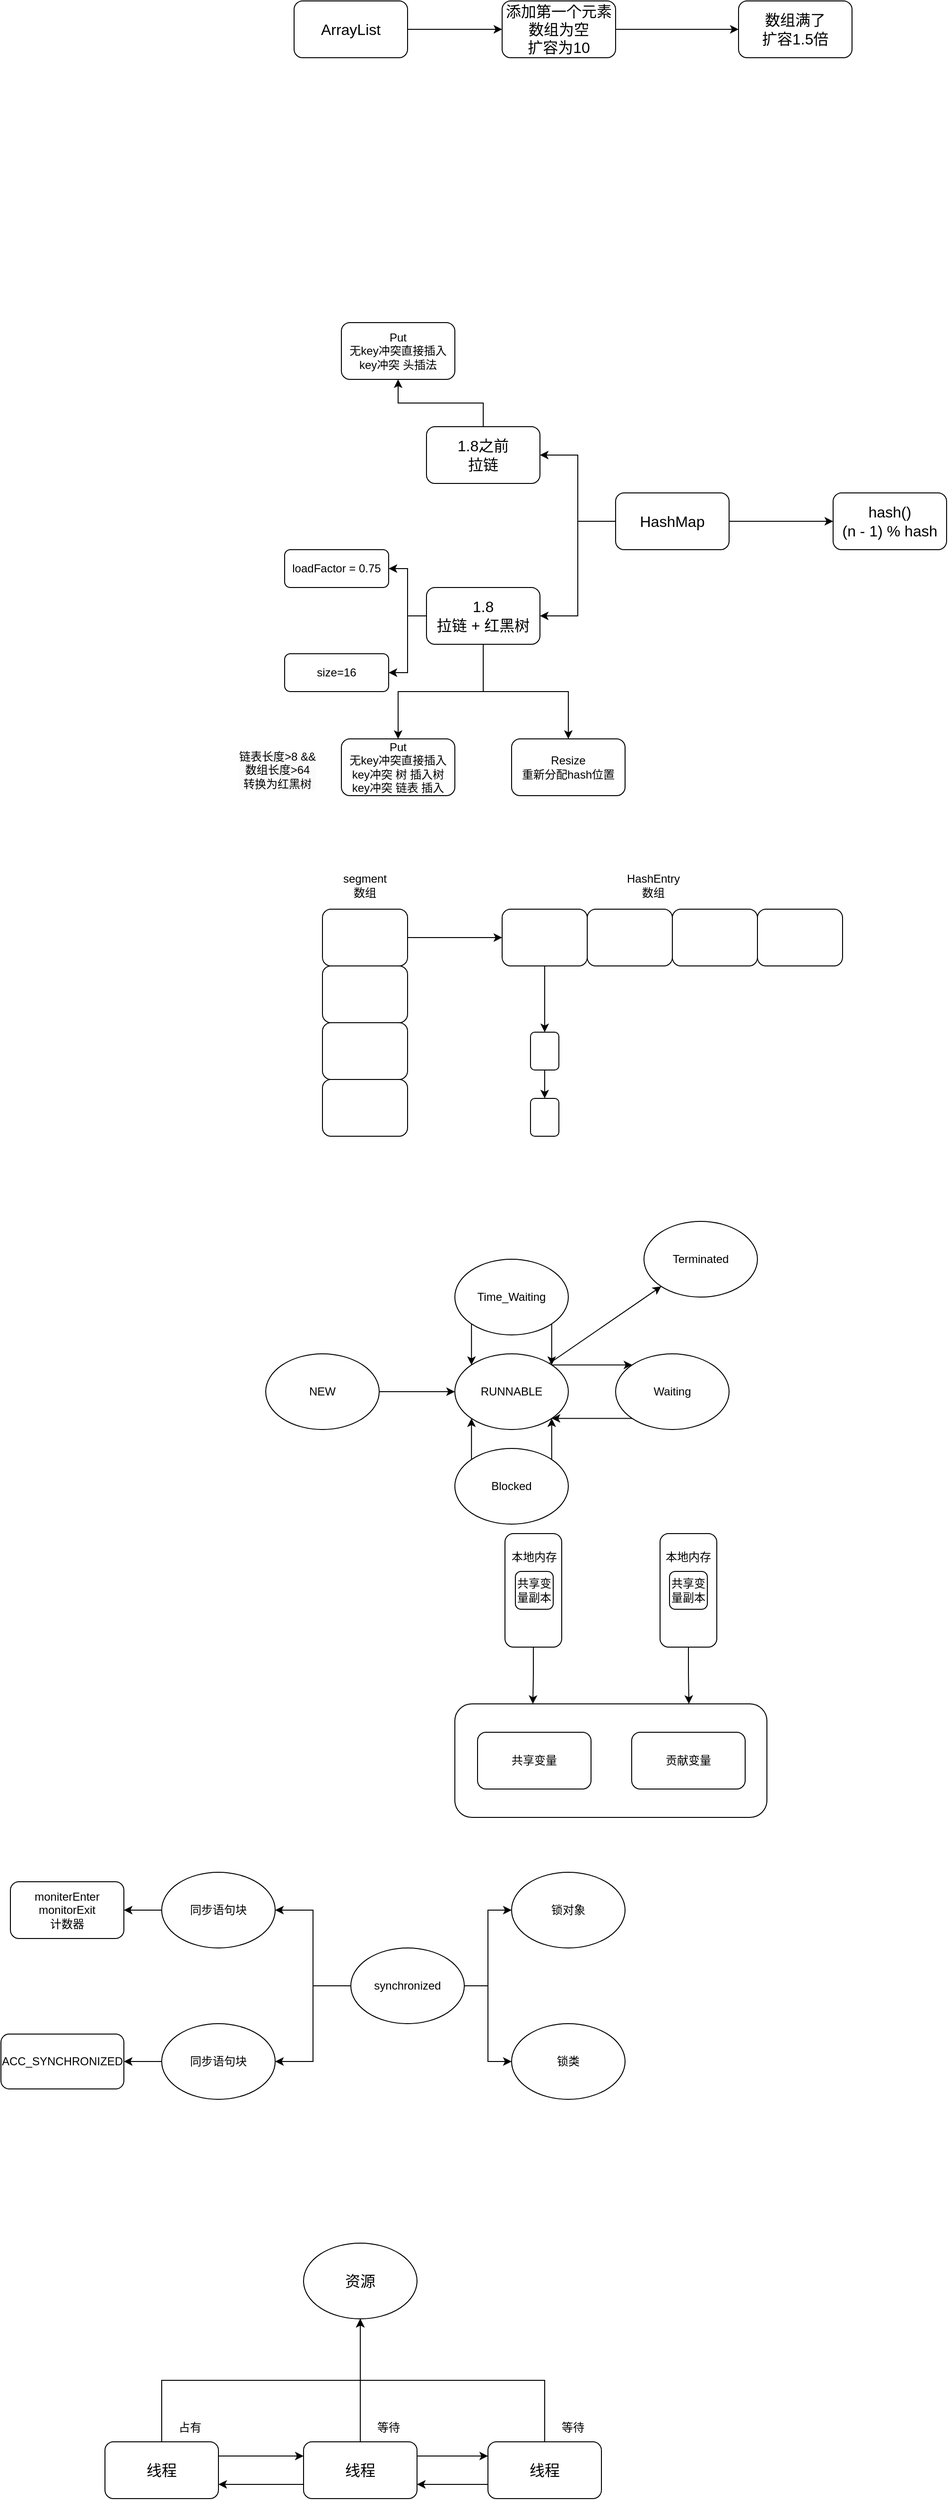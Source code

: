 <mxfile version="24.0.4" type="github">
  <diagram name="第 1 页" id="5ei_g1tk0s-xRTgqxU74">
    <mxGraphModel dx="1853" dy="566" grid="1" gridSize="10" guides="1" tooltips="1" connect="1" arrows="1" fold="1" page="1" pageScale="1" pageWidth="827" pageHeight="1169" math="0" shadow="0">
      <root>
        <mxCell id="0" />
        <mxCell id="1" parent="0" />
        <mxCell id="Qoz6VtvJYiMbTrqpaC2w-3" style="edgeStyle=orthogonalEdgeStyle;rounded=0;orthogonalLoop=1;jettySize=auto;html=1;exitX=1;exitY=0.5;exitDx=0;exitDy=0;entryX=0;entryY=0.5;entryDx=0;entryDy=0;" parent="1" source="Qoz6VtvJYiMbTrqpaC2w-1" target="Qoz6VtvJYiMbTrqpaC2w-2" edge="1">
          <mxGeometry relative="1" as="geometry" />
        </mxCell>
        <mxCell id="Qoz6VtvJYiMbTrqpaC2w-1" value="ArrayList" style="rounded=1;whiteSpace=wrap;html=1;fontSize=16;" parent="1" vertex="1">
          <mxGeometry x="100" y="120" width="120" height="60" as="geometry" />
        </mxCell>
        <mxCell id="Qoz6VtvJYiMbTrqpaC2w-5" style="edgeStyle=orthogonalEdgeStyle;rounded=0;orthogonalLoop=1;jettySize=auto;html=1;exitX=1;exitY=0.5;exitDx=0;exitDy=0;" parent="1" source="Qoz6VtvJYiMbTrqpaC2w-2" edge="1">
          <mxGeometry relative="1" as="geometry">
            <mxPoint x="570" y="150" as="targetPoint" />
          </mxGeometry>
        </mxCell>
        <mxCell id="Qoz6VtvJYiMbTrqpaC2w-2" value="添加第一个元素&lt;div style=&quot;font-size: 16px;&quot;&gt;数组为空&lt;/div&gt;&lt;div style=&quot;font-size: 16px;&quot;&gt;扩容为10&lt;/div&gt;" style="rounded=1;whiteSpace=wrap;html=1;fontSize=16;" parent="1" vertex="1">
          <mxGeometry x="320" y="120" width="120" height="60" as="geometry" />
        </mxCell>
        <mxCell id="Qoz6VtvJYiMbTrqpaC2w-6" value="数组满了&lt;div style=&quot;font-size: 16px;&quot;&gt;扩容1.5倍&lt;/div&gt;" style="rounded=1;whiteSpace=wrap;html=1;fontSize=16;" parent="1" vertex="1">
          <mxGeometry x="570" y="120" width="120" height="60" as="geometry" />
        </mxCell>
        <mxCell id="esi6x0RJp982XUn0TsWh-3" style="edgeStyle=orthogonalEdgeStyle;rounded=0;orthogonalLoop=1;jettySize=auto;html=1;exitX=1;exitY=0.5;exitDx=0;exitDy=0;" edge="1" parent="1" source="esi6x0RJp982XUn0TsWh-1" target="esi6x0RJp982XUn0TsWh-2">
          <mxGeometry relative="1" as="geometry" />
        </mxCell>
        <mxCell id="esi6x0RJp982XUn0TsWh-7" style="edgeStyle=orthogonalEdgeStyle;rounded=0;orthogonalLoop=1;jettySize=auto;html=1;exitX=0;exitY=0.5;exitDx=0;exitDy=0;entryX=1;entryY=0.5;entryDx=0;entryDy=0;" edge="1" parent="1" source="esi6x0RJp982XUn0TsWh-1" target="esi6x0RJp982XUn0TsWh-5">
          <mxGeometry relative="1" as="geometry" />
        </mxCell>
        <mxCell id="esi6x0RJp982XUn0TsWh-8" style="edgeStyle=orthogonalEdgeStyle;rounded=0;orthogonalLoop=1;jettySize=auto;html=1;exitX=0;exitY=0.5;exitDx=0;exitDy=0;entryX=1;entryY=0.5;entryDx=0;entryDy=0;" edge="1" parent="1" source="esi6x0RJp982XUn0TsWh-1" target="esi6x0RJp982XUn0TsWh-6">
          <mxGeometry relative="1" as="geometry" />
        </mxCell>
        <mxCell id="esi6x0RJp982XUn0TsWh-1" value="HashMap" style="rounded=1;whiteSpace=wrap;html=1;fontSize=16;" vertex="1" parent="1">
          <mxGeometry x="440" y="640" width="120" height="60" as="geometry" />
        </mxCell>
        <mxCell id="esi6x0RJp982XUn0TsWh-2" value="hash()&lt;div&gt;(n - 1) % hash&lt;/div&gt;" style="rounded=1;whiteSpace=wrap;html=1;fontSize=16;" vertex="1" parent="1">
          <mxGeometry x="670" y="640" width="120" height="60" as="geometry" />
        </mxCell>
        <mxCell id="esi6x0RJp982XUn0TsWh-18" style="edgeStyle=orthogonalEdgeStyle;rounded=0;orthogonalLoop=1;jettySize=auto;html=1;exitX=0.5;exitY=0;exitDx=0;exitDy=0;entryX=0.5;entryY=1;entryDx=0;entryDy=0;" edge="1" parent="1" source="esi6x0RJp982XUn0TsWh-5" target="esi6x0RJp982XUn0TsWh-17">
          <mxGeometry relative="1" as="geometry" />
        </mxCell>
        <mxCell id="esi6x0RJp982XUn0TsWh-5" value="&lt;div style=&quot;font-size: 16px;&quot;&gt;1.8之前&lt;/div&gt;拉链" style="rounded=1;whiteSpace=wrap;html=1;fontSize=16;" vertex="1" parent="1">
          <mxGeometry x="240" y="570" width="120" height="60" as="geometry" />
        </mxCell>
        <mxCell id="esi6x0RJp982XUn0TsWh-12" style="edgeStyle=orthogonalEdgeStyle;rounded=0;orthogonalLoop=1;jettySize=auto;html=1;exitX=0;exitY=0.5;exitDx=0;exitDy=0;entryX=1;entryY=0.5;entryDx=0;entryDy=0;" edge="1" parent="1" source="esi6x0RJp982XUn0TsWh-6" target="esi6x0RJp982XUn0TsWh-10">
          <mxGeometry relative="1" as="geometry" />
        </mxCell>
        <mxCell id="esi6x0RJp982XUn0TsWh-13" style="edgeStyle=orthogonalEdgeStyle;rounded=0;orthogonalLoop=1;jettySize=auto;html=1;exitX=0;exitY=0.5;exitDx=0;exitDy=0;entryX=1;entryY=0.5;entryDx=0;entryDy=0;" edge="1" parent="1" source="esi6x0RJp982XUn0TsWh-6" target="esi6x0RJp982XUn0TsWh-11">
          <mxGeometry relative="1" as="geometry" />
        </mxCell>
        <mxCell id="esi6x0RJp982XUn0TsWh-16" style="edgeStyle=orthogonalEdgeStyle;rounded=0;orthogonalLoop=1;jettySize=auto;html=1;exitX=0.5;exitY=1;exitDx=0;exitDy=0;entryX=0.5;entryY=0;entryDx=0;entryDy=0;" edge="1" parent="1" source="esi6x0RJp982XUn0TsWh-6" target="esi6x0RJp982XUn0TsWh-15">
          <mxGeometry relative="1" as="geometry" />
        </mxCell>
        <mxCell id="esi6x0RJp982XUn0TsWh-20" style="edgeStyle=orthogonalEdgeStyle;rounded=0;orthogonalLoop=1;jettySize=auto;html=1;exitX=0.5;exitY=1;exitDx=0;exitDy=0;" edge="1" parent="1" source="esi6x0RJp982XUn0TsWh-6" target="esi6x0RJp982XUn0TsWh-19">
          <mxGeometry relative="1" as="geometry" />
        </mxCell>
        <mxCell id="esi6x0RJp982XUn0TsWh-6" value="&lt;div style=&quot;font-size: 16px;&quot;&gt;1.8&lt;/div&gt;拉链 + 红黑树" style="rounded=1;whiteSpace=wrap;html=1;fontSize=16;" vertex="1" parent="1">
          <mxGeometry x="240" y="740" width="120" height="60" as="geometry" />
        </mxCell>
        <mxCell id="esi6x0RJp982XUn0TsWh-10" value="loadFactor = 0.75" style="rounded=1;whiteSpace=wrap;html=1;" vertex="1" parent="1">
          <mxGeometry x="90" y="700" width="110" height="40" as="geometry" />
        </mxCell>
        <mxCell id="esi6x0RJp982XUn0TsWh-11" value="size=16" style="rounded=1;whiteSpace=wrap;html=1;" vertex="1" parent="1">
          <mxGeometry x="90" y="810" width="110" height="40" as="geometry" />
        </mxCell>
        <mxCell id="esi6x0RJp982XUn0TsWh-15" value="Put&lt;div style=&quot;font-size: 12px;&quot;&gt;&lt;/div&gt;&lt;div style=&quot;font-size: 12px;&quot;&gt;无key冲突直接插入&lt;/div&gt;&lt;div style=&quot;font-size: 12px;&quot;&gt;key冲突 树 插入树&lt;/div&gt;&lt;div style=&quot;font-size: 12px;&quot;&gt;key冲突 链表 插入&lt;/div&gt;" style="rounded=1;whiteSpace=wrap;html=1;fontSize=12;" vertex="1" parent="1">
          <mxGeometry x="150" y="900" width="120" height="60" as="geometry" />
        </mxCell>
        <mxCell id="esi6x0RJp982XUn0TsWh-17" value="Put&lt;div style=&quot;font-size: 12px;&quot;&gt;&lt;/div&gt;&lt;div style=&quot;font-size: 12px;&quot;&gt;无key冲突直接插入&lt;/div&gt;&lt;div style=&quot;font-size: 12px;&quot;&gt;key冲突 头插法&lt;/div&gt;" style="rounded=1;whiteSpace=wrap;html=1;fontSize=12;" vertex="1" parent="1">
          <mxGeometry x="150" y="460" width="120" height="60" as="geometry" />
        </mxCell>
        <mxCell id="esi6x0RJp982XUn0TsWh-19" value="&lt;div style=&quot;font-size: 12px;&quot;&gt;&lt;/div&gt;&lt;div style=&quot;font-size: 12px;&quot;&gt;Resize&lt;/div&gt;&lt;div style=&quot;font-size: 12px;&quot;&gt;重新分配hash位置&lt;/div&gt;" style="rounded=1;whiteSpace=wrap;html=1;fontSize=12;" vertex="1" parent="1">
          <mxGeometry x="330" y="900" width="120" height="60" as="geometry" />
        </mxCell>
        <mxCell id="esi6x0RJp982XUn0TsWh-21" value="&lt;div style=&quot;color: rgb(0, 0, 0); font-family: Helvetica; font-size: 12px; font-style: normal; font-variant-ligatures: normal; font-variant-caps: normal; font-weight: 400; letter-spacing: normal; orphans: 2; text-align: center; text-indent: 0px; text-transform: none; widows: 2; word-spacing: 0px; -webkit-text-stroke-width: 0px; white-space: normal; background-color: rgb(251, 251, 251); text-decoration-thickness: initial; text-decoration-style: initial; text-decoration-color: initial;&quot;&gt;链表长度&amp;gt;8 &amp;amp;&amp;amp;&lt;/div&gt;&lt;div style=&quot;color: rgb(0, 0, 0); font-family: Helvetica; font-size: 12px; font-style: normal; font-variant-ligatures: normal; font-variant-caps: normal; font-weight: 400; letter-spacing: normal; orphans: 2; text-align: center; text-indent: 0px; text-transform: none; widows: 2; word-spacing: 0px; -webkit-text-stroke-width: 0px; white-space: normal; background-color: rgb(251, 251, 251); text-decoration-thickness: initial; text-decoration-style: initial; text-decoration-color: initial;&quot;&gt;数组长度&amp;gt;64&lt;/div&gt;&lt;div style=&quot;color: rgb(0, 0, 0); font-family: Helvetica; font-size: 12px; font-style: normal; font-variant-ligatures: normal; font-variant-caps: normal; font-weight: 400; letter-spacing: normal; orphans: 2; text-align: center; text-indent: 0px; text-transform: none; widows: 2; word-spacing: 0px; -webkit-text-stroke-width: 0px; white-space: normal; background-color: rgb(251, 251, 251); text-decoration-thickness: initial; text-decoration-style: initial; text-decoration-color: initial;&quot;&gt;转换为红黑树&lt;/div&gt;" style="text;whiteSpace=wrap;html=1;" vertex="1" parent="1">
          <mxGeometry x="40" y="905" width="90" height="50" as="geometry" />
        </mxCell>
        <mxCell id="esi6x0RJp982XUn0TsWh-32" style="edgeStyle=orthogonalEdgeStyle;rounded=0;orthogonalLoop=1;jettySize=auto;html=1;exitX=1;exitY=0.5;exitDx=0;exitDy=0;" edge="1" parent="1" source="esi6x0RJp982XUn0TsWh-22" target="esi6x0RJp982XUn0TsWh-27">
          <mxGeometry relative="1" as="geometry" />
        </mxCell>
        <mxCell id="esi6x0RJp982XUn0TsWh-22" value="" style="rounded=1;whiteSpace=wrap;html=1;" vertex="1" parent="1">
          <mxGeometry x="130" y="1080" width="90" height="60" as="geometry" />
        </mxCell>
        <mxCell id="esi6x0RJp982XUn0TsWh-23" value="" style="rounded=1;whiteSpace=wrap;html=1;" vertex="1" parent="1">
          <mxGeometry x="130" y="1140" width="90" height="60" as="geometry" />
        </mxCell>
        <mxCell id="esi6x0RJp982XUn0TsWh-24" value="" style="rounded=1;whiteSpace=wrap;html=1;" vertex="1" parent="1">
          <mxGeometry x="130" y="1200" width="90" height="60" as="geometry" />
        </mxCell>
        <mxCell id="esi6x0RJp982XUn0TsWh-25" value="" style="rounded=1;whiteSpace=wrap;html=1;" vertex="1" parent="1">
          <mxGeometry x="130" y="1260" width="90" height="60" as="geometry" />
        </mxCell>
        <mxCell id="esi6x0RJp982XUn0TsWh-26" value="segment数组" style="text;html=1;align=center;verticalAlign=middle;whiteSpace=wrap;rounded=0;" vertex="1" parent="1">
          <mxGeometry x="145" y="1040" width="60" height="30" as="geometry" />
        </mxCell>
        <mxCell id="esi6x0RJp982XUn0TsWh-34" style="edgeStyle=orthogonalEdgeStyle;rounded=0;orthogonalLoop=1;jettySize=auto;html=1;exitX=0.5;exitY=1;exitDx=0;exitDy=0;" edge="1" parent="1" source="esi6x0RJp982XUn0TsWh-27">
          <mxGeometry relative="1" as="geometry">
            <mxPoint x="365" y="1210" as="targetPoint" />
          </mxGeometry>
        </mxCell>
        <mxCell id="esi6x0RJp982XUn0TsWh-27" value="" style="rounded=1;whiteSpace=wrap;html=1;" vertex="1" parent="1">
          <mxGeometry x="320" y="1080" width="90" height="60" as="geometry" />
        </mxCell>
        <mxCell id="esi6x0RJp982XUn0TsWh-29" value="" style="rounded=1;whiteSpace=wrap;html=1;" vertex="1" parent="1">
          <mxGeometry x="410" y="1080" width="90" height="60" as="geometry" />
        </mxCell>
        <mxCell id="esi6x0RJp982XUn0TsWh-30" value="" style="rounded=1;whiteSpace=wrap;html=1;" vertex="1" parent="1">
          <mxGeometry x="500" y="1080" width="90" height="60" as="geometry" />
        </mxCell>
        <mxCell id="esi6x0RJp982XUn0TsWh-31" value="" style="rounded=1;whiteSpace=wrap;html=1;" vertex="1" parent="1">
          <mxGeometry x="590" y="1080" width="90" height="60" as="geometry" />
        </mxCell>
        <mxCell id="esi6x0RJp982XUn0TsWh-33" value="HashEntry&lt;div&gt;数组&lt;/div&gt;" style="text;html=1;align=center;verticalAlign=middle;whiteSpace=wrap;rounded=0;" vertex="1" parent="1">
          <mxGeometry x="450" y="1040" width="60" height="30" as="geometry" />
        </mxCell>
        <mxCell id="esi6x0RJp982XUn0TsWh-37" style="edgeStyle=orthogonalEdgeStyle;rounded=0;orthogonalLoop=1;jettySize=auto;html=1;exitX=0.5;exitY=1;exitDx=0;exitDy=0;" edge="1" parent="1" source="esi6x0RJp982XUn0TsWh-35" target="esi6x0RJp982XUn0TsWh-36">
          <mxGeometry relative="1" as="geometry" />
        </mxCell>
        <mxCell id="esi6x0RJp982XUn0TsWh-35" value="" style="rounded=1;whiteSpace=wrap;html=1;" vertex="1" parent="1">
          <mxGeometry x="350" y="1210" width="30" height="40" as="geometry" />
        </mxCell>
        <mxCell id="esi6x0RJp982XUn0TsWh-36" value="" style="rounded=1;whiteSpace=wrap;html=1;" vertex="1" parent="1">
          <mxGeometry x="350" y="1280" width="30" height="40" as="geometry" />
        </mxCell>
        <mxCell id="esi6x0RJp982XUn0TsWh-51" style="edgeStyle=orthogonalEdgeStyle;rounded=0;orthogonalLoop=1;jettySize=auto;html=1;exitX=1;exitY=0.5;exitDx=0;exitDy=0;" edge="1" parent="1" source="esi6x0RJp982XUn0TsWh-38" target="esi6x0RJp982XUn0TsWh-39">
          <mxGeometry relative="1" as="geometry" />
        </mxCell>
        <mxCell id="esi6x0RJp982XUn0TsWh-38" value="NEW" style="ellipse;whiteSpace=wrap;html=1;" vertex="1" parent="1">
          <mxGeometry x="70" y="1550" width="120" height="80" as="geometry" />
        </mxCell>
        <mxCell id="esi6x0RJp982XUn0TsWh-43" style="edgeStyle=orthogonalEdgeStyle;rounded=0;orthogonalLoop=1;jettySize=auto;html=1;exitX=1;exitY=0;exitDx=0;exitDy=0;entryX=0;entryY=0;entryDx=0;entryDy=0;" edge="1" parent="1" source="esi6x0RJp982XUn0TsWh-39" target="esi6x0RJp982XUn0TsWh-42">
          <mxGeometry relative="1" as="geometry" />
        </mxCell>
        <mxCell id="esi6x0RJp982XUn0TsWh-39" value="RUNNABLE" style="ellipse;whiteSpace=wrap;html=1;" vertex="1" parent="1">
          <mxGeometry x="270" y="1550" width="120" height="80" as="geometry" />
        </mxCell>
        <mxCell id="esi6x0RJp982XUn0TsWh-49" style="edgeStyle=orthogonalEdgeStyle;rounded=0;orthogonalLoop=1;jettySize=auto;html=1;exitX=0;exitY=0;exitDx=0;exitDy=0;entryX=0;entryY=1;entryDx=0;entryDy=0;" edge="1" parent="1" source="esi6x0RJp982XUn0TsWh-40" target="esi6x0RJp982XUn0TsWh-39">
          <mxGeometry relative="1" as="geometry" />
        </mxCell>
        <mxCell id="esi6x0RJp982XUn0TsWh-50" style="edgeStyle=orthogonalEdgeStyle;rounded=0;orthogonalLoop=1;jettySize=auto;html=1;exitX=1;exitY=0;exitDx=0;exitDy=0;entryX=1;entryY=1;entryDx=0;entryDy=0;" edge="1" parent="1" source="esi6x0RJp982XUn0TsWh-40" target="esi6x0RJp982XUn0TsWh-39">
          <mxGeometry relative="1" as="geometry">
            <mxPoint x="372" y="1640" as="targetPoint" />
          </mxGeometry>
        </mxCell>
        <mxCell id="esi6x0RJp982XUn0TsWh-40" value="Blocked" style="ellipse;whiteSpace=wrap;html=1;" vertex="1" parent="1">
          <mxGeometry x="270" y="1650" width="120" height="80" as="geometry" />
        </mxCell>
        <mxCell id="esi6x0RJp982XUn0TsWh-47" style="edgeStyle=orthogonalEdgeStyle;rounded=0;orthogonalLoop=1;jettySize=auto;html=1;exitX=0;exitY=1;exitDx=0;exitDy=0;entryX=0;entryY=0;entryDx=0;entryDy=0;" edge="1" parent="1" source="esi6x0RJp982XUn0TsWh-41" target="esi6x0RJp982XUn0TsWh-39">
          <mxGeometry relative="1" as="geometry" />
        </mxCell>
        <mxCell id="esi6x0RJp982XUn0TsWh-48" style="edgeStyle=orthogonalEdgeStyle;rounded=0;orthogonalLoop=1;jettySize=auto;html=1;exitX=1;exitY=1;exitDx=0;exitDy=0;entryX=1;entryY=0;entryDx=0;entryDy=0;" edge="1" parent="1" source="esi6x0RJp982XUn0TsWh-41" target="esi6x0RJp982XUn0TsWh-39">
          <mxGeometry relative="1" as="geometry" />
        </mxCell>
        <mxCell id="esi6x0RJp982XUn0TsWh-41" value="Time_Waiting" style="ellipse;whiteSpace=wrap;html=1;" vertex="1" parent="1">
          <mxGeometry x="270" y="1450" width="120" height="80" as="geometry" />
        </mxCell>
        <mxCell id="esi6x0RJp982XUn0TsWh-44" style="edgeStyle=orthogonalEdgeStyle;rounded=0;orthogonalLoop=1;jettySize=auto;html=1;exitX=0;exitY=1;exitDx=0;exitDy=0;entryX=1;entryY=1;entryDx=0;entryDy=0;" edge="1" parent="1" source="esi6x0RJp982XUn0TsWh-42" target="esi6x0RJp982XUn0TsWh-39">
          <mxGeometry relative="1" as="geometry" />
        </mxCell>
        <mxCell id="esi6x0RJp982XUn0TsWh-42" value="Waiting" style="ellipse;whiteSpace=wrap;html=1;" vertex="1" parent="1">
          <mxGeometry x="440" y="1550" width="120" height="80" as="geometry" />
        </mxCell>
        <mxCell id="esi6x0RJp982XUn0TsWh-52" value="Terminated" style="ellipse;whiteSpace=wrap;html=1;" vertex="1" parent="1">
          <mxGeometry x="470" y="1410" width="120" height="80" as="geometry" />
        </mxCell>
        <mxCell id="esi6x0RJp982XUn0TsWh-54" value="" style="endArrow=classic;html=1;rounded=0;" edge="1" parent="1" target="esi6x0RJp982XUn0TsWh-52">
          <mxGeometry width="50" height="50" relative="1" as="geometry">
            <mxPoint x="370" y="1560" as="sourcePoint" />
            <mxPoint x="420" y="1510" as="targetPoint" />
          </mxGeometry>
        </mxCell>
        <mxCell id="esi6x0RJp982XUn0TsWh-55" value="" style="rounded=1;whiteSpace=wrap;html=1;" vertex="1" parent="1">
          <mxGeometry x="270" y="1920" width="330" height="120" as="geometry" />
        </mxCell>
        <mxCell id="esi6x0RJp982XUn0TsWh-56" value="共享变量" style="rounded=1;whiteSpace=wrap;html=1;" vertex="1" parent="1">
          <mxGeometry x="294" y="1950" width="120" height="60" as="geometry" />
        </mxCell>
        <mxCell id="esi6x0RJp982XUn0TsWh-57" value="贡献变量" style="rounded=1;whiteSpace=wrap;html=1;" vertex="1" parent="1">
          <mxGeometry x="457" y="1950" width="120" height="60" as="geometry" />
        </mxCell>
        <mxCell id="esi6x0RJp982XUn0TsWh-60" style="edgeStyle=orthogonalEdgeStyle;rounded=0;orthogonalLoop=1;jettySize=auto;html=1;exitX=1;exitY=0.5;exitDx=0;exitDy=0;entryX=0.25;entryY=0;entryDx=0;entryDy=0;" edge="1" parent="1" source="esi6x0RJp982XUn0TsWh-58" target="esi6x0RJp982XUn0TsWh-55">
          <mxGeometry relative="1" as="geometry" />
        </mxCell>
        <mxCell id="esi6x0RJp982XUn0TsWh-58" value="" style="rounded=1;whiteSpace=wrap;html=1;direction=south;" vertex="1" parent="1">
          <mxGeometry x="323" y="1740" width="60" height="120" as="geometry" />
        </mxCell>
        <mxCell id="esi6x0RJp982XUn0TsWh-61" style="edgeStyle=orthogonalEdgeStyle;rounded=0;orthogonalLoop=1;jettySize=auto;html=1;exitX=1;exitY=0.5;exitDx=0;exitDy=0;entryX=0.75;entryY=0;entryDx=0;entryDy=0;" edge="1" parent="1" source="esi6x0RJp982XUn0TsWh-59" target="esi6x0RJp982XUn0TsWh-55">
          <mxGeometry relative="1" as="geometry" />
        </mxCell>
        <mxCell id="esi6x0RJp982XUn0TsWh-59" value="" style="rounded=1;whiteSpace=wrap;html=1;direction=south;" vertex="1" parent="1">
          <mxGeometry x="487" y="1740" width="60" height="120" as="geometry" />
        </mxCell>
        <mxCell id="esi6x0RJp982XUn0TsWh-62" value="共享变量副本" style="rounded=1;whiteSpace=wrap;html=1;" vertex="1" parent="1">
          <mxGeometry x="334" y="1780" width="40" height="40" as="geometry" />
        </mxCell>
        <mxCell id="esi6x0RJp982XUn0TsWh-64" value="共享变量副本" style="rounded=1;whiteSpace=wrap;html=1;" vertex="1" parent="1">
          <mxGeometry x="497" y="1780" width="40" height="40" as="geometry" />
        </mxCell>
        <mxCell id="esi6x0RJp982XUn0TsWh-65" value="本地内存" style="text;html=1;align=center;verticalAlign=middle;whiteSpace=wrap;rounded=0;" vertex="1" parent="1">
          <mxGeometry x="324" y="1750" width="60" height="30" as="geometry" />
        </mxCell>
        <mxCell id="esi6x0RJp982XUn0TsWh-66" value="本地内存" style="text;html=1;align=center;verticalAlign=middle;whiteSpace=wrap;rounded=0;" vertex="1" parent="1">
          <mxGeometry x="487" y="1750" width="60" height="30" as="geometry" />
        </mxCell>
        <mxCell id="esi6x0RJp982XUn0TsWh-70" style="edgeStyle=orthogonalEdgeStyle;rounded=0;orthogonalLoop=1;jettySize=auto;html=1;exitX=1;exitY=0.5;exitDx=0;exitDy=0;entryX=0;entryY=0.5;entryDx=0;entryDy=0;" edge="1" parent="1" source="esi6x0RJp982XUn0TsWh-67" target="esi6x0RJp982XUn0TsWh-68">
          <mxGeometry relative="1" as="geometry" />
        </mxCell>
        <mxCell id="esi6x0RJp982XUn0TsWh-71" style="edgeStyle=orthogonalEdgeStyle;rounded=0;orthogonalLoop=1;jettySize=auto;html=1;exitX=1;exitY=0.5;exitDx=0;exitDy=0;entryX=0;entryY=0.5;entryDx=0;entryDy=0;" edge="1" parent="1" source="esi6x0RJp982XUn0TsWh-67" target="esi6x0RJp982XUn0TsWh-69">
          <mxGeometry relative="1" as="geometry" />
        </mxCell>
        <mxCell id="esi6x0RJp982XUn0TsWh-74" style="edgeStyle=orthogonalEdgeStyle;rounded=0;orthogonalLoop=1;jettySize=auto;html=1;exitX=0;exitY=0.5;exitDx=0;exitDy=0;entryX=1;entryY=0.5;entryDx=0;entryDy=0;" edge="1" parent="1" source="esi6x0RJp982XUn0TsWh-67" target="esi6x0RJp982XUn0TsWh-73">
          <mxGeometry relative="1" as="geometry">
            <mxPoint x="90" y="2140" as="targetPoint" />
          </mxGeometry>
        </mxCell>
        <mxCell id="esi6x0RJp982XUn0TsWh-76" style="edgeStyle=orthogonalEdgeStyle;rounded=0;orthogonalLoop=1;jettySize=auto;html=1;exitX=0;exitY=0.5;exitDx=0;exitDy=0;entryX=1;entryY=0.5;entryDx=0;entryDy=0;" edge="1" parent="1" source="esi6x0RJp982XUn0TsWh-67" target="esi6x0RJp982XUn0TsWh-75">
          <mxGeometry relative="1" as="geometry" />
        </mxCell>
        <mxCell id="esi6x0RJp982XUn0TsWh-67" value="synchronized" style="ellipse;whiteSpace=wrap;html=1;" vertex="1" parent="1">
          <mxGeometry x="160" y="2178" width="120" height="80" as="geometry" />
        </mxCell>
        <mxCell id="esi6x0RJp982XUn0TsWh-68" value="锁对象" style="ellipse;whiteSpace=wrap;html=1;" vertex="1" parent="1">
          <mxGeometry x="330" y="2098" width="120" height="80" as="geometry" />
        </mxCell>
        <mxCell id="esi6x0RJp982XUn0TsWh-69" value="锁类" style="ellipse;whiteSpace=wrap;html=1;" vertex="1" parent="1">
          <mxGeometry x="330" y="2258" width="120" height="80" as="geometry" />
        </mxCell>
        <mxCell id="esi6x0RJp982XUn0TsWh-78" style="edgeStyle=orthogonalEdgeStyle;rounded=0;orthogonalLoop=1;jettySize=auto;html=1;exitX=0;exitY=0.5;exitDx=0;exitDy=0;" edge="1" parent="1" source="esi6x0RJp982XUn0TsWh-73" target="esi6x0RJp982XUn0TsWh-77">
          <mxGeometry relative="1" as="geometry" />
        </mxCell>
        <mxCell id="esi6x0RJp982XUn0TsWh-73" value="同步语句块" style="ellipse;whiteSpace=wrap;html=1;" vertex="1" parent="1">
          <mxGeometry x="-40" y="2098" width="120" height="80" as="geometry" />
        </mxCell>
        <mxCell id="esi6x0RJp982XUn0TsWh-80" style="edgeStyle=orthogonalEdgeStyle;rounded=0;orthogonalLoop=1;jettySize=auto;html=1;exitX=0;exitY=0.5;exitDx=0;exitDy=0;" edge="1" parent="1" source="esi6x0RJp982XUn0TsWh-75" target="esi6x0RJp982XUn0TsWh-79">
          <mxGeometry relative="1" as="geometry" />
        </mxCell>
        <mxCell id="esi6x0RJp982XUn0TsWh-75" value="同步语句块" style="ellipse;whiteSpace=wrap;html=1;" vertex="1" parent="1">
          <mxGeometry x="-40" y="2258" width="120" height="80" as="geometry" />
        </mxCell>
        <mxCell id="esi6x0RJp982XUn0TsWh-77" value="moniterEnter&lt;div&gt;monitorExit&lt;/div&gt;&lt;div&gt;计数器&lt;/div&gt;" style="rounded=1;whiteSpace=wrap;html=1;" vertex="1" parent="1">
          <mxGeometry x="-200" y="2108" width="120" height="60" as="geometry" />
        </mxCell>
        <mxCell id="esi6x0RJp982XUn0TsWh-79" value="ACC_SYNCHRONIZED" style="rounded=1;whiteSpace=wrap;html=1;" vertex="1" parent="1">
          <mxGeometry x="-210" y="2269" width="130" height="58" as="geometry" />
        </mxCell>
        <mxCell id="esi6x0RJp982XUn0TsWh-83" style="edgeStyle=orthogonalEdgeStyle;rounded=0;orthogonalLoop=1;jettySize=auto;html=1;exitX=0.5;exitY=0;exitDx=0;exitDy=0;entryX=0.5;entryY=1;entryDx=0;entryDy=0;" edge="1" parent="1" source="esi6x0RJp982XUn0TsWh-81" target="esi6x0RJp982XUn0TsWh-82">
          <mxGeometry relative="1" as="geometry" />
        </mxCell>
        <mxCell id="esi6x0RJp982XUn0TsWh-85" style="edgeStyle=orthogonalEdgeStyle;rounded=0;orthogonalLoop=1;jettySize=auto;html=1;exitX=1;exitY=0.25;exitDx=0;exitDy=0;entryX=0;entryY=0.25;entryDx=0;entryDy=0;" edge="1" parent="1" source="esi6x0RJp982XUn0TsWh-81" target="esi6x0RJp982XUn0TsWh-84">
          <mxGeometry relative="1" as="geometry" />
        </mxCell>
        <mxCell id="esi6x0RJp982XUn0TsWh-81" value="线程" style="rounded=1;whiteSpace=wrap;html=1;fontSize=16;" vertex="1" parent="1">
          <mxGeometry x="-100" y="2700" width="120" height="60" as="geometry" />
        </mxCell>
        <mxCell id="esi6x0RJp982XUn0TsWh-82" value="资源" style="ellipse;whiteSpace=wrap;html=1;fontSize=16;" vertex="1" parent="1">
          <mxGeometry x="110" y="2490" width="120" height="80" as="geometry" />
        </mxCell>
        <mxCell id="esi6x0RJp982XUn0TsWh-86" style="edgeStyle=orthogonalEdgeStyle;rounded=0;orthogonalLoop=1;jettySize=auto;html=1;exitX=0;exitY=0.75;exitDx=0;exitDy=0;entryX=1;entryY=0.75;entryDx=0;entryDy=0;" edge="1" parent="1" source="esi6x0RJp982XUn0TsWh-84" target="esi6x0RJp982XUn0TsWh-81">
          <mxGeometry relative="1" as="geometry" />
        </mxCell>
        <mxCell id="esi6x0RJp982XUn0TsWh-88" style="edgeStyle=orthogonalEdgeStyle;rounded=0;orthogonalLoop=1;jettySize=auto;html=1;exitX=1;exitY=0.25;exitDx=0;exitDy=0;entryX=0;entryY=0.25;entryDx=0;entryDy=0;" edge="1" parent="1" source="esi6x0RJp982XUn0TsWh-84" target="esi6x0RJp982XUn0TsWh-87">
          <mxGeometry relative="1" as="geometry" />
        </mxCell>
        <mxCell id="esi6x0RJp982XUn0TsWh-90" style="edgeStyle=orthogonalEdgeStyle;rounded=0;orthogonalLoop=1;jettySize=auto;html=1;exitX=0.5;exitY=0;exitDx=0;exitDy=0;entryX=0.5;entryY=1;entryDx=0;entryDy=0;" edge="1" parent="1" source="esi6x0RJp982XUn0TsWh-84" target="esi6x0RJp982XUn0TsWh-82">
          <mxGeometry relative="1" as="geometry" />
        </mxCell>
        <mxCell id="esi6x0RJp982XUn0TsWh-84" value="线程" style="rounded=1;whiteSpace=wrap;html=1;fontSize=16;" vertex="1" parent="1">
          <mxGeometry x="110" y="2700" width="120" height="60" as="geometry" />
        </mxCell>
        <mxCell id="esi6x0RJp982XUn0TsWh-89" style="edgeStyle=orthogonalEdgeStyle;rounded=0;orthogonalLoop=1;jettySize=auto;html=1;exitX=0;exitY=0.75;exitDx=0;exitDy=0;entryX=1;entryY=0.75;entryDx=0;entryDy=0;" edge="1" parent="1" source="esi6x0RJp982XUn0TsWh-87" target="esi6x0RJp982XUn0TsWh-84">
          <mxGeometry relative="1" as="geometry" />
        </mxCell>
        <mxCell id="esi6x0RJp982XUn0TsWh-91" style="edgeStyle=orthogonalEdgeStyle;rounded=0;orthogonalLoop=1;jettySize=auto;html=1;exitX=0.5;exitY=0;exitDx=0;exitDy=0;entryX=0.5;entryY=1;entryDx=0;entryDy=0;" edge="1" parent="1" source="esi6x0RJp982XUn0TsWh-87" target="esi6x0RJp982XUn0TsWh-82">
          <mxGeometry relative="1" as="geometry" />
        </mxCell>
        <mxCell id="esi6x0RJp982XUn0TsWh-87" value="线程" style="rounded=1;whiteSpace=wrap;html=1;fontSize=16;" vertex="1" parent="1">
          <mxGeometry x="305" y="2700" width="120" height="60" as="geometry" />
        </mxCell>
        <mxCell id="esi6x0RJp982XUn0TsWh-92" value="占有" style="text;html=1;align=center;verticalAlign=middle;whiteSpace=wrap;rounded=0;" vertex="1" parent="1">
          <mxGeometry x="-40" y="2670" width="60" height="30" as="geometry" />
        </mxCell>
        <mxCell id="esi6x0RJp982XUn0TsWh-93" value="等待" style="text;html=1;align=center;verticalAlign=middle;whiteSpace=wrap;rounded=0;" vertex="1" parent="1">
          <mxGeometry x="170" y="2670" width="60" height="30" as="geometry" />
        </mxCell>
        <mxCell id="esi6x0RJp982XUn0TsWh-94" value="等待" style="text;html=1;align=center;verticalAlign=middle;whiteSpace=wrap;rounded=0;" vertex="1" parent="1">
          <mxGeometry x="365" y="2670" width="60" height="30" as="geometry" />
        </mxCell>
      </root>
    </mxGraphModel>
  </diagram>
</mxfile>
